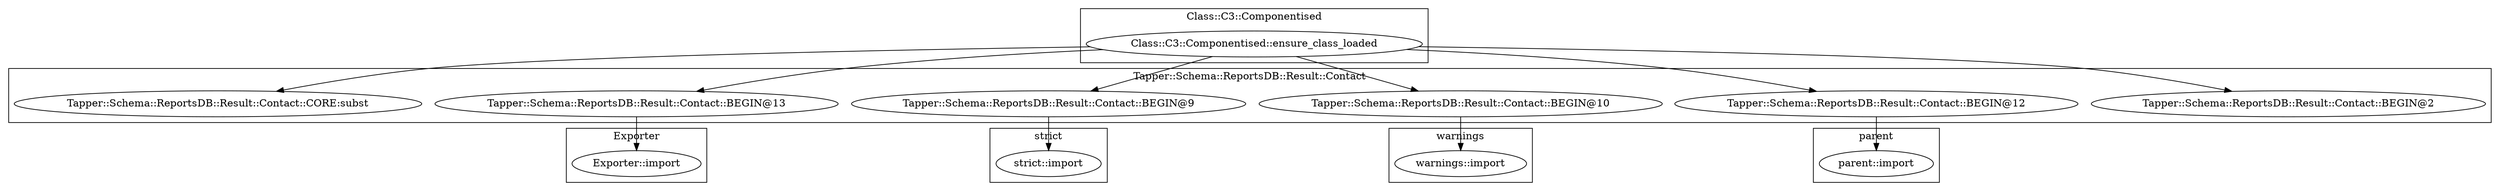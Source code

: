 digraph {
graph [overlap=false]
subgraph cluster_parent {
	label="parent";
	"parent::import";
}
subgraph cluster_Tapper_Schema_ReportsDB_Result_Contact {
	label="Tapper::Schema::ReportsDB::Result::Contact";
	"Tapper::Schema::ReportsDB::Result::Contact::BEGIN@2";
	"Tapper::Schema::ReportsDB::Result::Contact::BEGIN@13";
	"Tapper::Schema::ReportsDB::Result::Contact::BEGIN@9";
	"Tapper::Schema::ReportsDB::Result::Contact::BEGIN@10";
	"Tapper::Schema::ReportsDB::Result::Contact::BEGIN@12";
	"Tapper::Schema::ReportsDB::Result::Contact::CORE:subst";
}
subgraph cluster_Exporter {
	label="Exporter";
	"Exporter::import";
}
subgraph cluster_Class_C3_Componentised {
	label="Class::C3::Componentised";
	"Class::C3::Componentised::ensure_class_loaded";
}
subgraph cluster_warnings {
	label="warnings";
	"warnings::import";
}
subgraph cluster_strict {
	label="strict";
	"strict::import";
}
"Tapper::Schema::ReportsDB::Result::Contact::BEGIN@13" -> "Exporter::import";
"Class::C3::Componentised::ensure_class_loaded" -> "Tapper::Schema::ReportsDB::Result::Contact::BEGIN@10";
"Class::C3::Componentised::ensure_class_loaded" -> "Tapper::Schema::ReportsDB::Result::Contact::CORE:subst";
"Class::C3::Componentised::ensure_class_loaded" -> "Tapper::Schema::ReportsDB::Result::Contact::BEGIN@13";
"Tapper::Schema::ReportsDB::Result::Contact::BEGIN@10" -> "warnings::import";
"Tapper::Schema::ReportsDB::Result::Contact::BEGIN@9" -> "strict::import";
"Class::C3::Componentised::ensure_class_loaded" -> "Tapper::Schema::ReportsDB::Result::Contact::BEGIN@2";
"Tapper::Schema::ReportsDB::Result::Contact::BEGIN@12" -> "parent::import";
"Class::C3::Componentised::ensure_class_loaded" -> "Tapper::Schema::ReportsDB::Result::Contact::BEGIN@12";
"Class::C3::Componentised::ensure_class_loaded" -> "Tapper::Schema::ReportsDB::Result::Contact::BEGIN@9";
}
